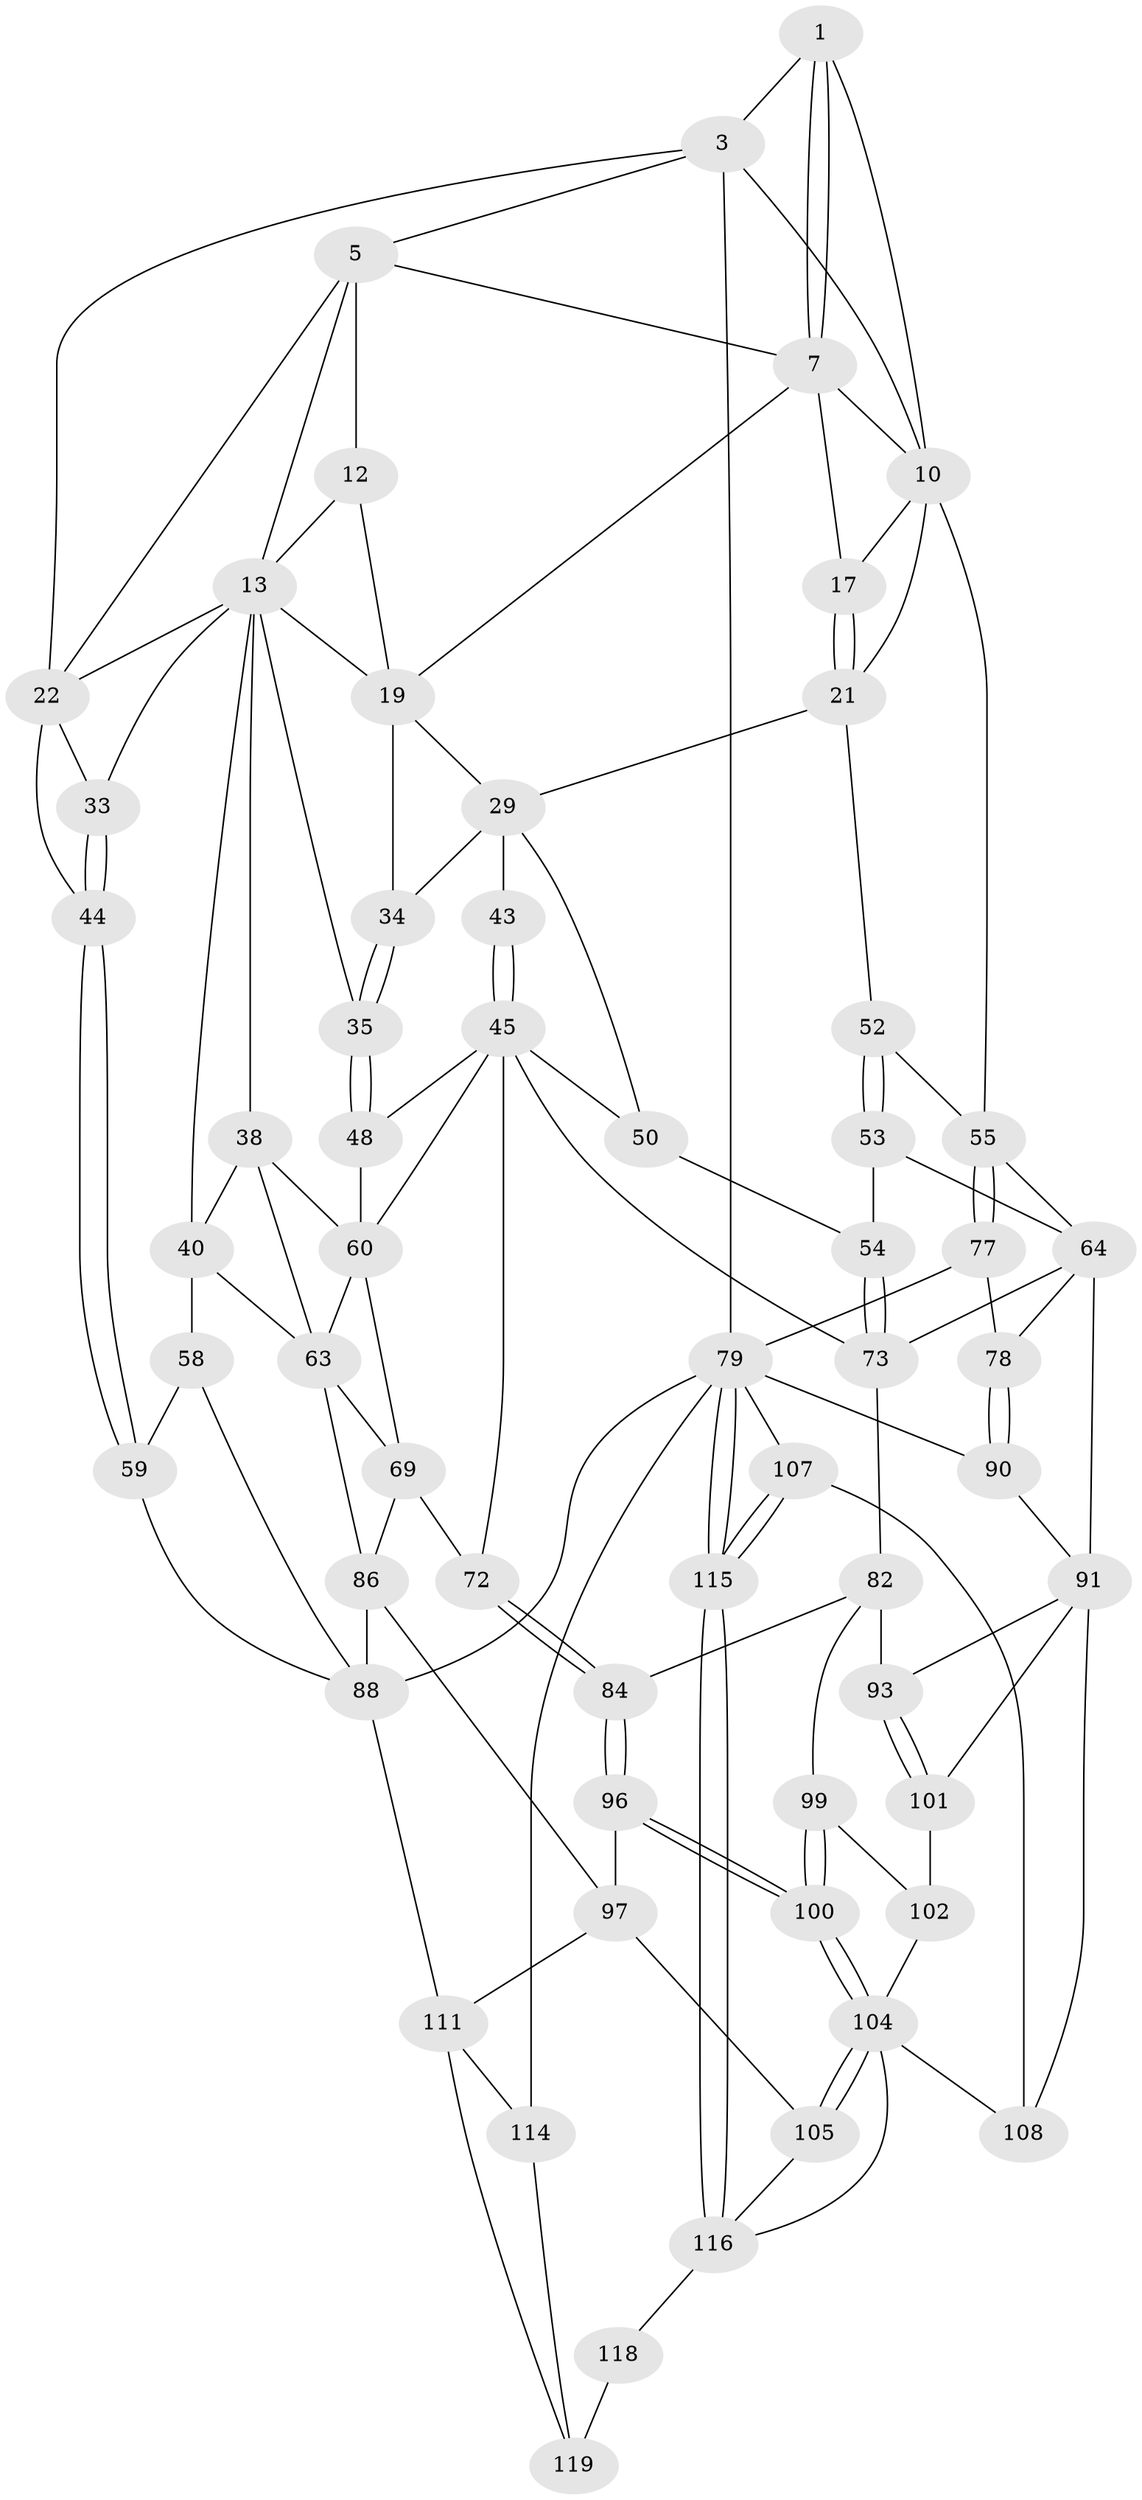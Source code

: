 // original degree distribution, {3: 0.016666666666666666, 4: 0.24166666666666667, 6: 0.225, 5: 0.5166666666666667}
// Generated by graph-tools (version 1.1) at 2025/27/03/15/25 16:27:58]
// undirected, 60 vertices, 135 edges
graph export_dot {
graph [start="1"]
  node [color=gray90,style=filled];
  1 [pos="+0.6895028418686824+0",super="+2"];
  3 [pos="+1+0",super="+4"];
  5 [pos="+0.31794177113575556+0",super="+14+6"];
  7 [pos="+0.6065655351163005+0.057761726095528834",super="+8"];
  10 [pos="+0.7513511191327813+0",super="+15+11"];
  12 [pos="+0.4603749809805883+0.13794535494097823"];
  13 [pos="+0.40049293353359755+0.0917071188734758",super="+25"];
  17 [pos="+0.7177697607016199+0.15897757985548586"];
  19 [pos="+0.5131807801995467+0.21227547000561262",super="+20+31"];
  21 [pos="+0.7830644648206154+0.24932281862535952",super="+28"];
  22 [pos="+0+0",super="+23"];
  29 [pos="+0.6431597569917151+0.30276858638145054",super="+30+41"];
  33 [pos="+0.08905223367594921+0.30646678020142004"];
  34 [pos="+0.443822390483592+0.37236992606900926"];
  35 [pos="+0.44065560741126075+0.37522662171430465"];
  38 [pos="+0.2943768052911005+0.38582386120266543",super="+39"];
  40 [pos="+0.15392901935195474+0.3214826952734747",super="+57"];
  43 [pos="+0.5477632753140452+0.3776428686543485"];
  44 [pos="+0+0.389648106904591"];
  45 [pos="+0.5034237050233588+0.5033015066202923",super="+51+46"];
  48 [pos="+0.4343858674953236+0.4234401991224625"];
  50 [pos="+0.6121296180988445+0.4664263063535514"];
  52 [pos="+0.791683078807368+0.27544941553018626"];
  53 [pos="+0.7815423617949844+0.4453209891770132"];
  54 [pos="+0.6839441196186372+0.48412096000252985"];
  55 [pos="+1+0.2444718440149436",super="+56"];
  58 [pos="+0+0.51450336618688"];
  59 [pos="+0+0.46793612397778583"];
  60 [pos="+0.29714064207290425+0.3889082099636088",super="+61"];
  63 [pos="+0.21491646412639703+0.4841715077885847",super="+66"];
  64 [pos="+0.8670367012662555+0.5395800722165769",super="+65"];
  69 [pos="+0.37958084306356765+0.637613401302848",super="+70"];
  72 [pos="+0.41694632735047654+0.6370273306217044"];
  73 [pos="+0.6804222053138702+0.5393709276339804",super="+76+74"];
  77 [pos="+1+0.4914921589354275"];
  78 [pos="+0.9007011933736273+0.5479384597390896"];
  79 [pos="+1+1",super="+95+80"];
  82 [pos="+0.6065964192244769+0.659689041657807",super="+83+85"];
  84 [pos="+0.42289264805923876+0.643605290657966"];
  86 [pos="+0.2458248244152293+0.7637749780609655",super="+87"];
  88 [pos="+0.12335030393918268+0.7774708466334758",super="+89"];
  90 [pos="+0.9835745124892263+0.7651186633122068"];
  91 [pos="+0.8996041317515189+0.7699061910144406",super="+103+92"];
  93 [pos="+0.7240576876783199+0.7012667001496165"];
  96 [pos="+0.45157964172768783+0.7746113659574143"];
  97 [pos="+0.43665469006878865+0.7831447567556963",super="+98+106"];
  99 [pos="+0.548820502966425+0.7958548563806389"];
  100 [pos="+0.5382293036875108+0.8045842449262193"];
  101 [pos="+0.7504241072850678+0.7958012764932555"];
  102 [pos="+0.6970837361143621+0.8169793325523746"];
  104 [pos="+0.5348010006626821+0.9404063589812552",super="+109"];
  105 [pos="+0.4878518709270817+1"];
  107 [pos="+0.8263863522631616+0.8950922594108097"];
  108 [pos="+0.7974745998471237+0.8591703626777203"];
  111 [pos="+0.28516722975244+0.9021536446516496",super="+112"];
  114 [pos="+0+1"];
  115 [pos="+0.9055731488253436+1"];
  116 [pos="+0.7611659954418611+1",super="+117"];
  118 [pos="+0.44876852177014737+1"];
  119 [pos="+0.2869296002425596+0.9392167098285531",super="+120"];
  1 -- 7;
  1 -- 7;
  1 -- 10;
  1 -- 3;
  3 -- 79 [weight=2];
  3 -- 5;
  3 -- 22;
  3 -- 10;
  5 -- 13;
  5 -- 22;
  5 -- 12;
  5 -- 7;
  7 -- 19;
  7 -- 17;
  7 -- 10;
  10 -- 21;
  10 -- 55;
  10 -- 17;
  12 -- 13;
  12 -- 19;
  13 -- 33;
  13 -- 19;
  13 -- 35;
  13 -- 22;
  13 -- 38;
  13 -- 40;
  17 -- 21;
  17 -- 21;
  19 -- 34;
  19 -- 29;
  21 -- 29;
  21 -- 52;
  22 -- 44;
  22 -- 33;
  29 -- 43 [weight=2];
  29 -- 34;
  29 -- 50;
  33 -- 44;
  33 -- 44;
  34 -- 35;
  34 -- 35;
  35 -- 48;
  35 -- 48;
  38 -- 60;
  38 -- 40;
  38 -- 63;
  40 -- 58;
  40 -- 63;
  43 -- 45;
  43 -- 45;
  44 -- 59;
  44 -- 59;
  45 -- 50;
  45 -- 72;
  45 -- 48;
  45 -- 73;
  45 -- 60;
  48 -- 60;
  50 -- 54;
  52 -- 53;
  52 -- 53;
  52 -- 55;
  53 -- 54;
  53 -- 64;
  54 -- 73;
  54 -- 73;
  55 -- 77;
  55 -- 77;
  55 -- 64;
  58 -- 59;
  58 -- 88;
  59 -- 88;
  60 -- 69;
  60 -- 63 [weight=2];
  63 -- 69;
  63 -- 86;
  64 -- 78;
  64 -- 73;
  64 -- 91;
  69 -- 72;
  69 -- 86;
  72 -- 84;
  72 -- 84;
  73 -- 82 [weight=2];
  77 -- 78;
  77 -- 79;
  78 -- 90;
  78 -- 90;
  79 -- 115;
  79 -- 115;
  79 -- 114;
  79 -- 90;
  79 -- 107;
  79 -- 88;
  82 -- 99;
  82 -- 84;
  82 -- 93;
  84 -- 96;
  84 -- 96;
  86 -- 97;
  86 -- 88;
  88 -- 111;
  90 -- 91;
  91 -- 108;
  91 -- 101;
  91 -- 93;
  93 -- 101;
  93 -- 101;
  96 -- 97;
  96 -- 100;
  96 -- 100;
  97 -- 105;
  97 -- 111;
  99 -- 100;
  99 -- 100;
  99 -- 102;
  100 -- 104;
  100 -- 104;
  101 -- 102;
  102 -- 104;
  104 -- 105;
  104 -- 105;
  104 -- 116;
  104 -- 108;
  105 -- 116;
  107 -- 108;
  107 -- 115;
  107 -- 115;
  111 -- 119;
  111 -- 114;
  114 -- 119;
  115 -- 116;
  115 -- 116;
  116 -- 118;
  118 -- 119 [weight=2];
}
